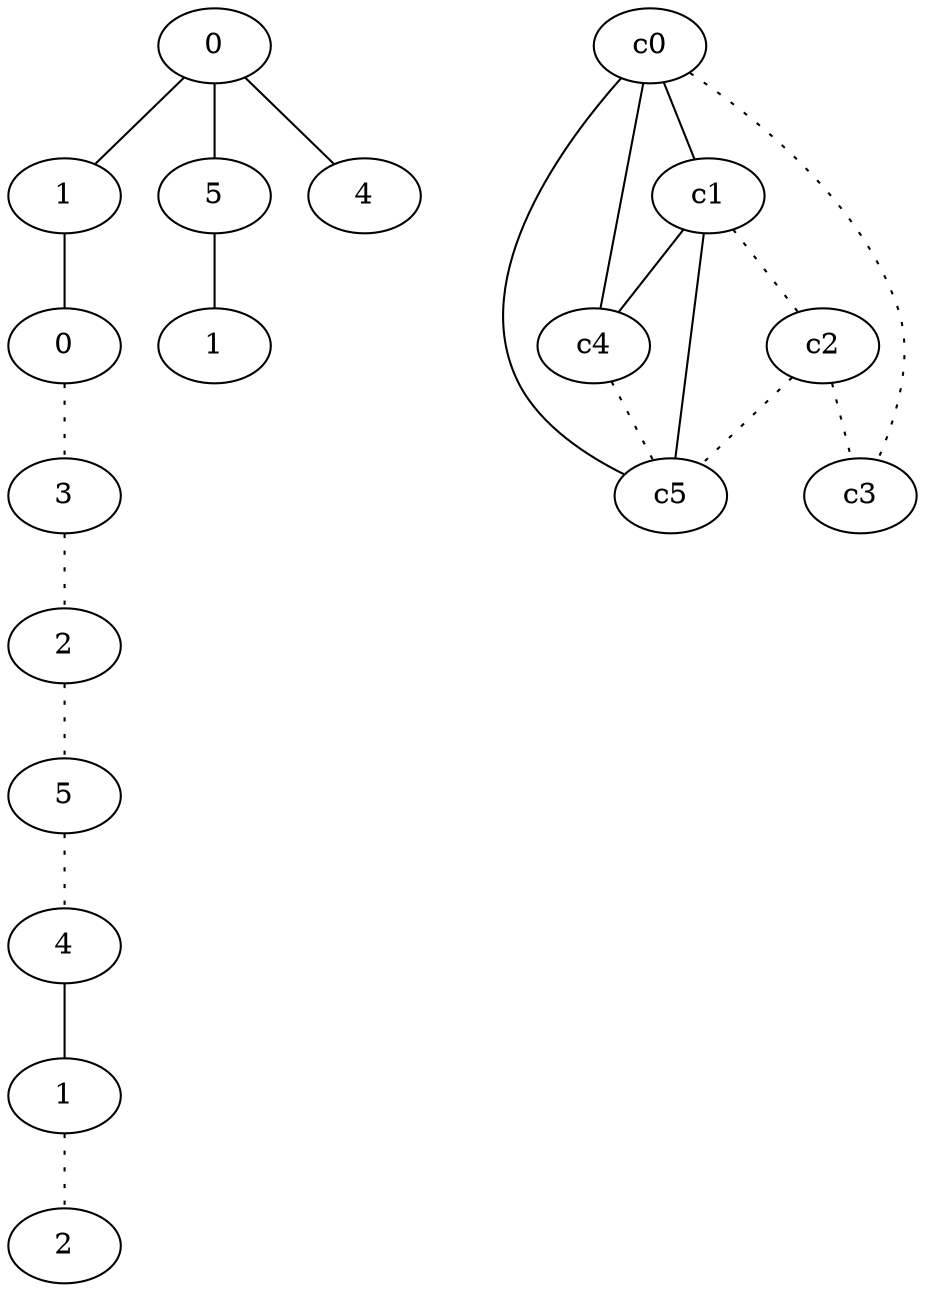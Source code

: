 graph {
a0[label=0];
a1[label=1];
a2[label=0];
a3[label=3];
a4[label=2];
a5[label=5];
a6[label=4];
a7[label=1];
a8[label=2];
a9[label=5];
a10[label=1];
a11[label=4];
a0 -- a1;
a0 -- a9;
a0 -- a11;
a1 -- a2;
a2 -- a3 [style=dotted];
a3 -- a4 [style=dotted];
a4 -- a5 [style=dotted];
a5 -- a6 [style=dotted];
a6 -- a7;
a7 -- a8 [style=dotted];
a9 -- a10;
c0 -- c1;
c0 -- c3 [style=dotted];
c0 -- c4;
c0 -- c5;
c1 -- c2 [style=dotted];
c1 -- c4;
c1 -- c5;
c2 -- c3 [style=dotted];
c2 -- c5 [style=dotted];
c4 -- c5 [style=dotted];
}
